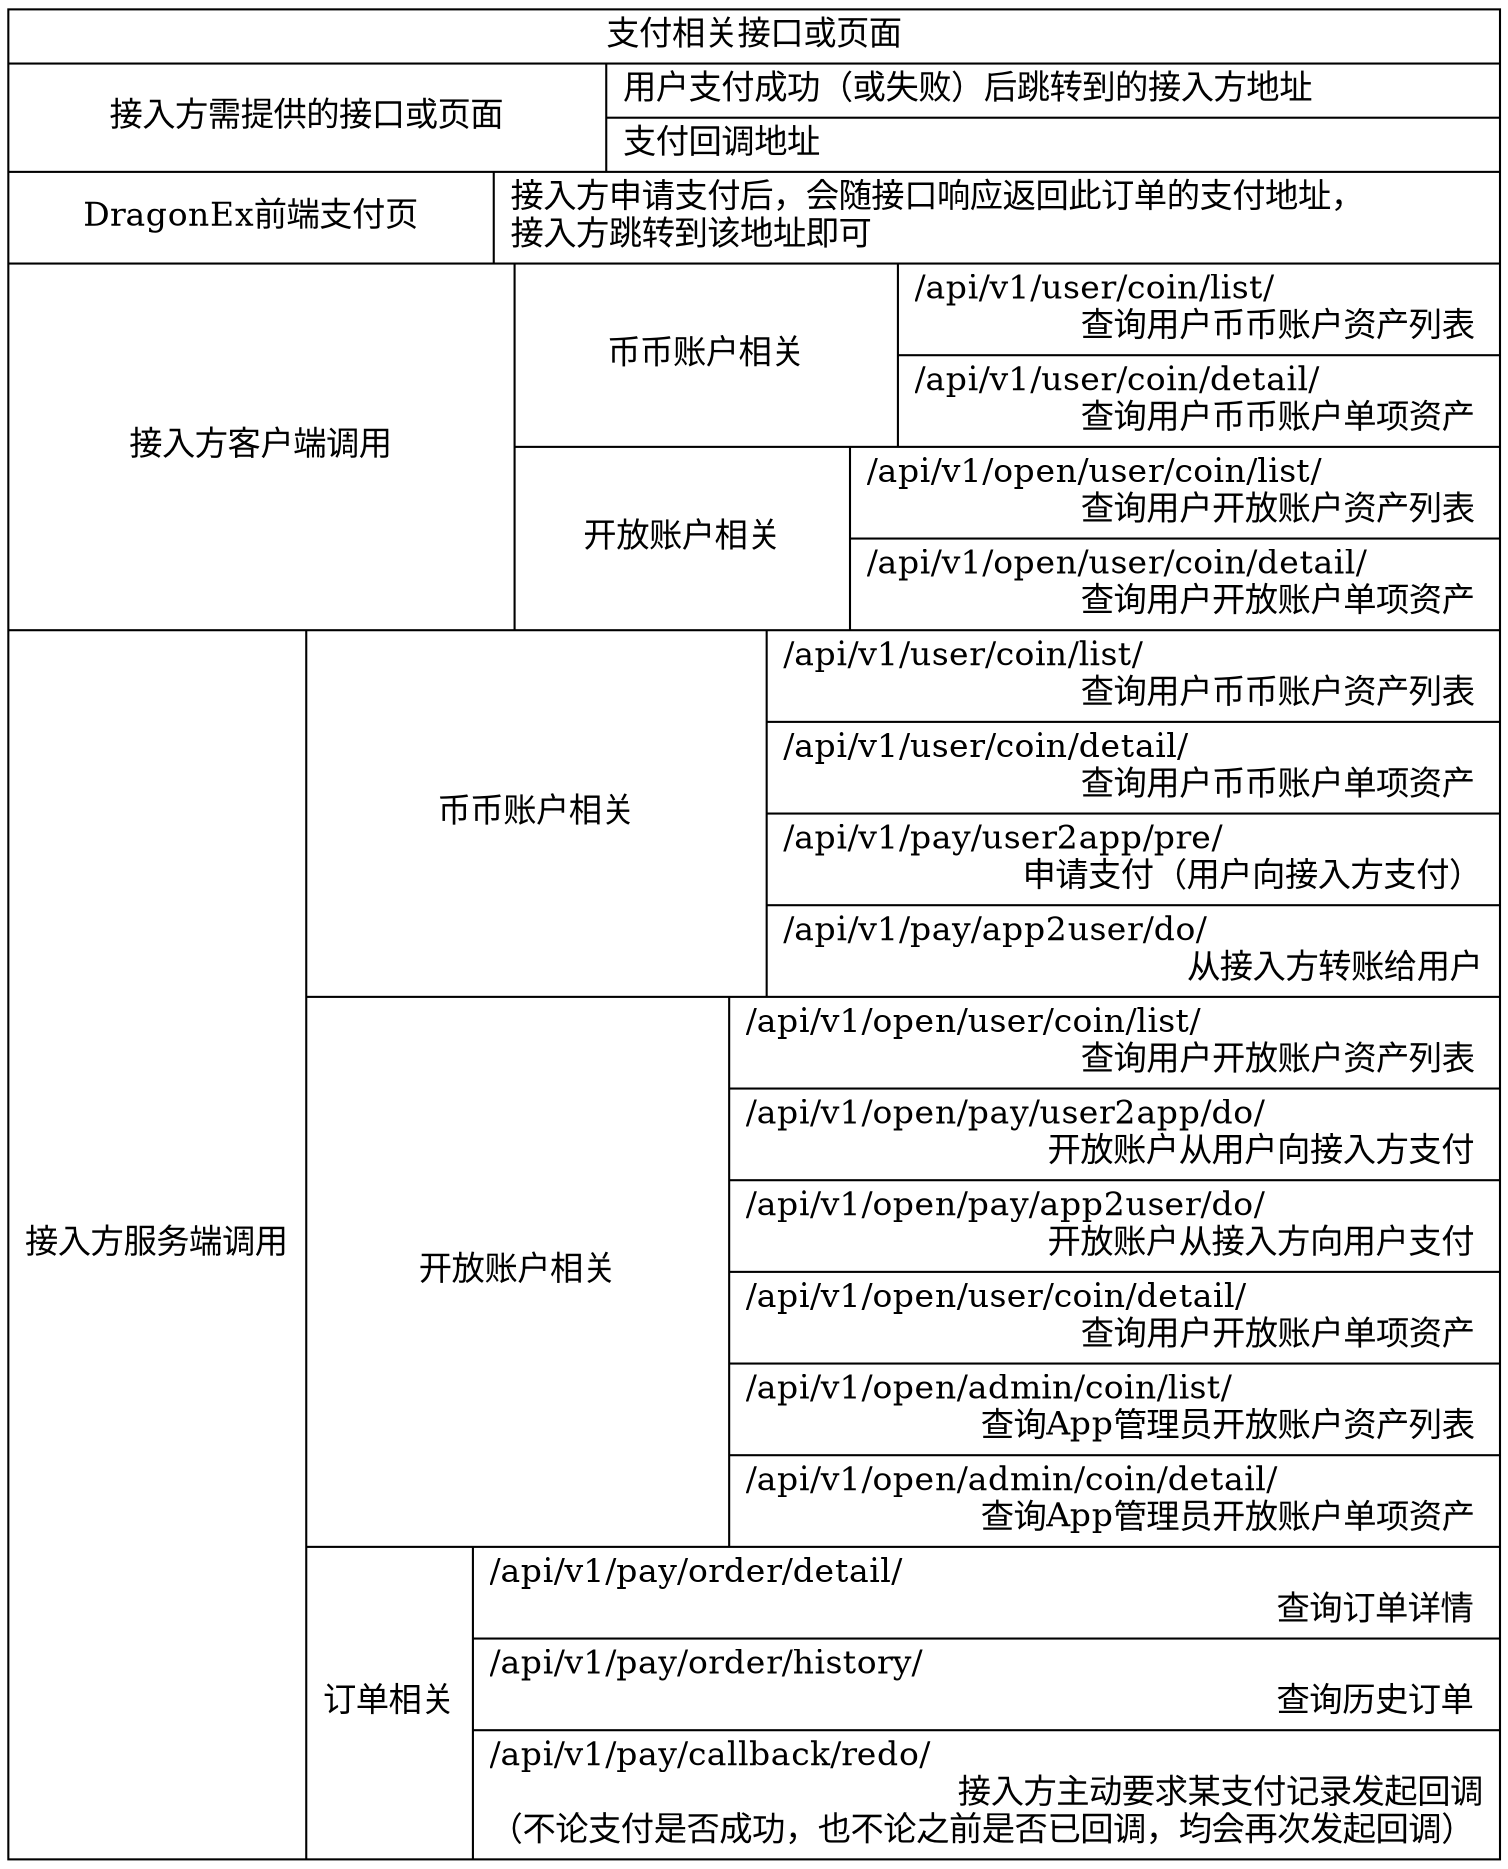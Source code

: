 digraph g {
graph [
    rankdir = "LR"
];

node [
    fontsize = "16"
    shape=record
];

PaymentApis [
    label = "支付相关接口或页面
    |
    {
        接入方需提供的接口或页面 |
        {
            用户支付成功（或失败）后跳转到的接入方地址 \l
            | 支付回调地址 \l
        }
    }
    | 
    {
        DragonEx前端支付页 |
        {
            接入方申请支付后，会随接口响应返回此订单的支付地址，\l接入方跳转到该地址即可 \l
        }
    }
    | 
    {
        接入方客户端调用 | 
        {
            { 币币账户相关 |
                {
                  /api/v1/user/coin/list/ \l 查询用户币币账户资产列表 \r
                  | /api/v1/user/coin/detail/ \l 查询用户币币账户单项资产 \r
                }
            }
            |
            { 开放账户相关 |
                {
                  /api/v1/open/user/coin/list/ \l 查询用户开放账户资产列表 \r
                  | /api/v1/open/user/coin/detail/ \l 查询用户开放账户单项资产 \r
                }
            }
        }            
    }
    | 
    {
        接入方服务端调用 | 
        {
            { 币币账户相关 |
                {
                  /api/v1/user/coin/list/ \l 查询用户币币账户资产列表 \r
                  | /api/v1/user/coin/detail/ \l 查询用户币币账户单项资产 \r
                  | /api/v1/pay/user2app/pre/ \l 申请支付（用户向接入方支付）\r
                  | /api/v1/pay/app2user/do/ \l 从接入方转账给用户\r
                }
            }
            |
            { 开放账户相关 |
                {
                  /api/v1/open/user/coin/list/ \l 查询用户开放账户资产列表 \r
                  | /api/v1/open/pay/user2app/do/ \l 开放账户从用户向接入方支付 \r
                  | /api/v1/open/pay/app2user/do/ \l 开放账户从接入方向用户支付 \r
                  | /api/v1/open/user/coin/detail/ \l 查询用户开放账户单项资产 \r
                  | /api/v1/open/admin/coin/list/ \l 查询App管理员开放账户资产列表 \r
                  | /api/v1/open/admin/coin/detail/ \l 查询App管理员开放账户单项资产 \r
                }
            }
            |
            { 订单相关 |
                {
                    /api/v1/pay/order/detail/ \l 查询订单详情 \r
                    | /api/v1/pay/order/history/ \l 查询历史订单 \r
                    | /api/v1/pay/callback/redo/ \l 接入方主动要求某支付记录发起回调\r（不论支付是否成功，也不论之前是否已回调，均会再次发起回调） \r
                }
            }   
        }
    }
    "
]
}